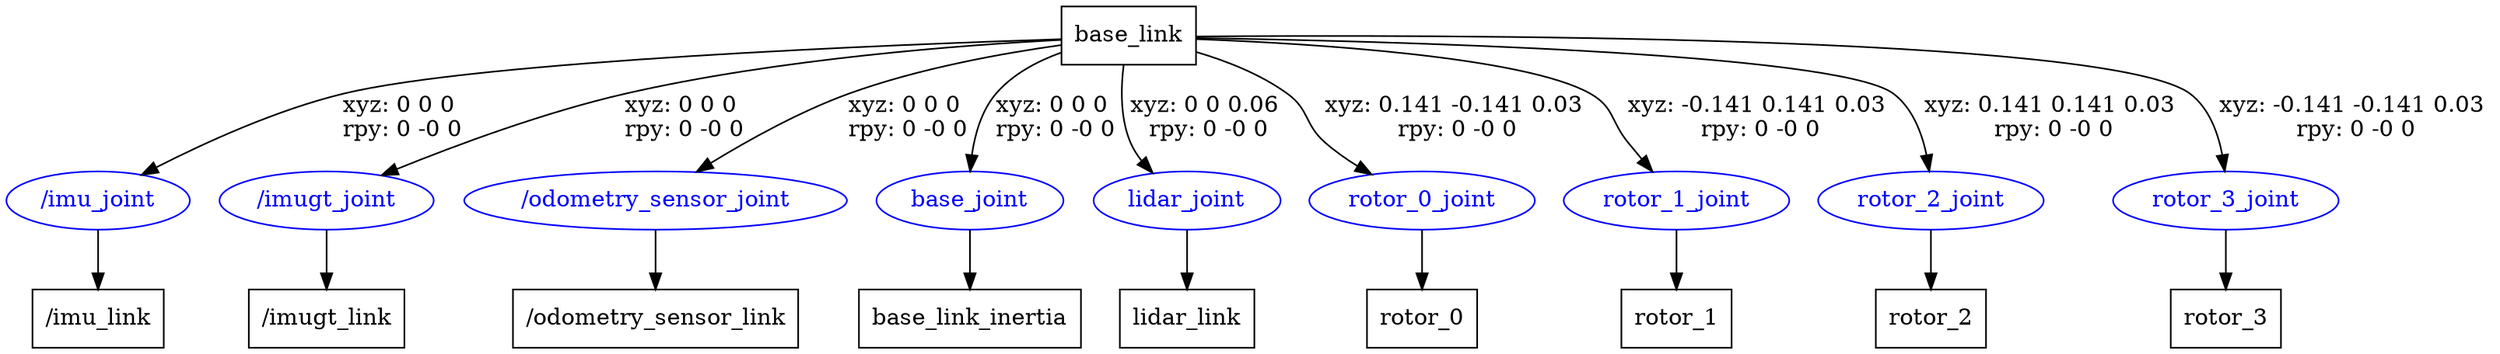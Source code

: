 digraph G {
node [shape=box];
"base_link" [label="base_link"];
"/imu_link" [label="/imu_link"];
"/imugt_link" [label="/imugt_link"];
"/odometry_sensor_link" [label="/odometry_sensor_link"];
"base_link_inertia" [label="base_link_inertia"];
"lidar_link" [label="lidar_link"];
"rotor_0" [label="rotor_0"];
"rotor_1" [label="rotor_1"];
"rotor_2" [label="rotor_2"];
"rotor_3" [label="rotor_3"];
node [shape=ellipse, color=blue, fontcolor=blue];
"base_link" -> "/imu_joint" [label="xyz: 0 0 0 \nrpy: 0 -0 0"]
"/imu_joint" -> "/imu_link"
"base_link" -> "/imugt_joint" [label="xyz: 0 0 0 \nrpy: 0 -0 0"]
"/imugt_joint" -> "/imugt_link"
"base_link" -> "/odometry_sensor_joint" [label="xyz: 0 0 0 \nrpy: 0 -0 0"]
"/odometry_sensor_joint" -> "/odometry_sensor_link"
"base_link" -> "base_joint" [label="xyz: 0 0 0 \nrpy: 0 -0 0"]
"base_joint" -> "base_link_inertia"
"base_link" -> "lidar_joint" [label="xyz: 0 0 0.06 \nrpy: 0 -0 0"]
"lidar_joint" -> "lidar_link"
"base_link" -> "rotor_0_joint" [label="xyz: 0.141 -0.141 0.03 \nrpy: 0 -0 0"]
"rotor_0_joint" -> "rotor_0"
"base_link" -> "rotor_1_joint" [label="xyz: -0.141 0.141 0.03 \nrpy: 0 -0 0"]
"rotor_1_joint" -> "rotor_1"
"base_link" -> "rotor_2_joint" [label="xyz: 0.141 0.141 0.03 \nrpy: 0 -0 0"]
"rotor_2_joint" -> "rotor_2"
"base_link" -> "rotor_3_joint" [label="xyz: -0.141 -0.141 0.03 \nrpy: 0 -0 0"]
"rotor_3_joint" -> "rotor_3"
}
